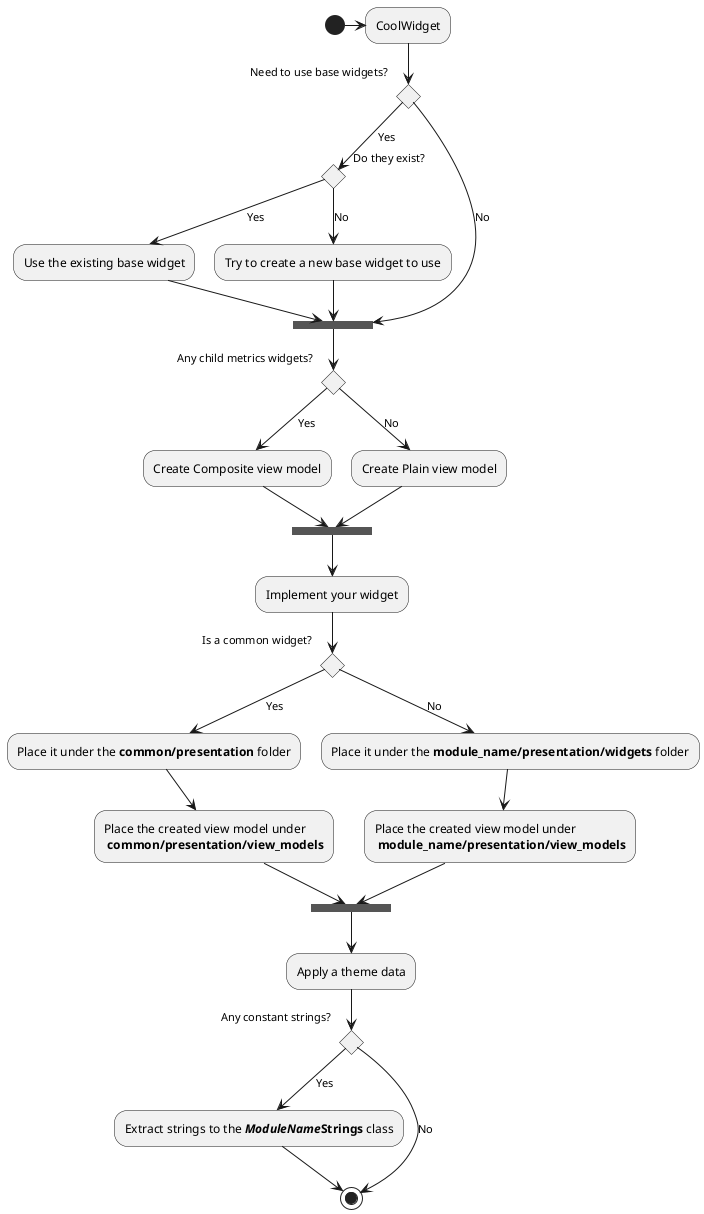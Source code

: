 @startuml create_metrics_widget_activity_diagram
(*) -> CoolWidget
--> if Need to use base widgets? then
--> [Yes] if Do they exist? then
--> [Yes] Use the existing base widget
--> ===STEP1===
else
--> [No] Try to create a new base widget to use
--> ===STEP1===
endif
else 
--> [No] ===STEP1===
endif
--> if Any child metrics widgets? then
--> [Yes] Create Composite view model 
--> ===STEP2===
else
--> [No] Create Plain view model 
--> ===STEP2===
endif
--> Implement your widget
--> if Is a common widget? then
--> [Yes] Place it under the **common/presentation** folder
--> Place the created view model under \n **common/presentation/view_models**
--> ===STEP3===
else
--> [No] Place it under the **module_name/presentation/widgets** folder
--> Place the created view model under \n **module_name/presentation/view_models**
--> ===STEP3===
endif
--> Apply a theme data
--> if Any constant strings? then
--> [Yes] Extract strings to the **//ModuleName//Strings** class
--> (*)
else
--> [No] (*)
endif
@enduml
